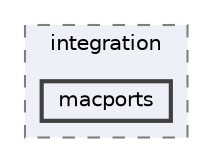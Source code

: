 digraph "/home/ale/sparse-matrix/json/docs/mkdocs/docs/integration/macports"
{
 // LATEX_PDF_SIZE
  bgcolor="transparent";
  edge [fontname=Helvetica,fontsize=10,labelfontname=Helvetica,labelfontsize=10];
  node [fontname=Helvetica,fontsize=10,shape=box,height=0.2,width=0.4];
  compound=true
  subgraph clusterdir_19b36ec3831896adaf9b65df7b7b5c1a {
    graph [ bgcolor="#edf0f7", pencolor="grey50", label="integration", fontname=Helvetica,fontsize=10 style="filled,dashed", URL="dir_19b36ec3831896adaf9b65df7b7b5c1a.html",tooltip=""]
  dir_66518487ede061cd5701b7b9018cf383 [label="macports", fillcolor="#edf0f7", color="grey25", style="filled,bold", URL="dir_66518487ede061cd5701b7b9018cf383.html",tooltip=""];
  }
}
